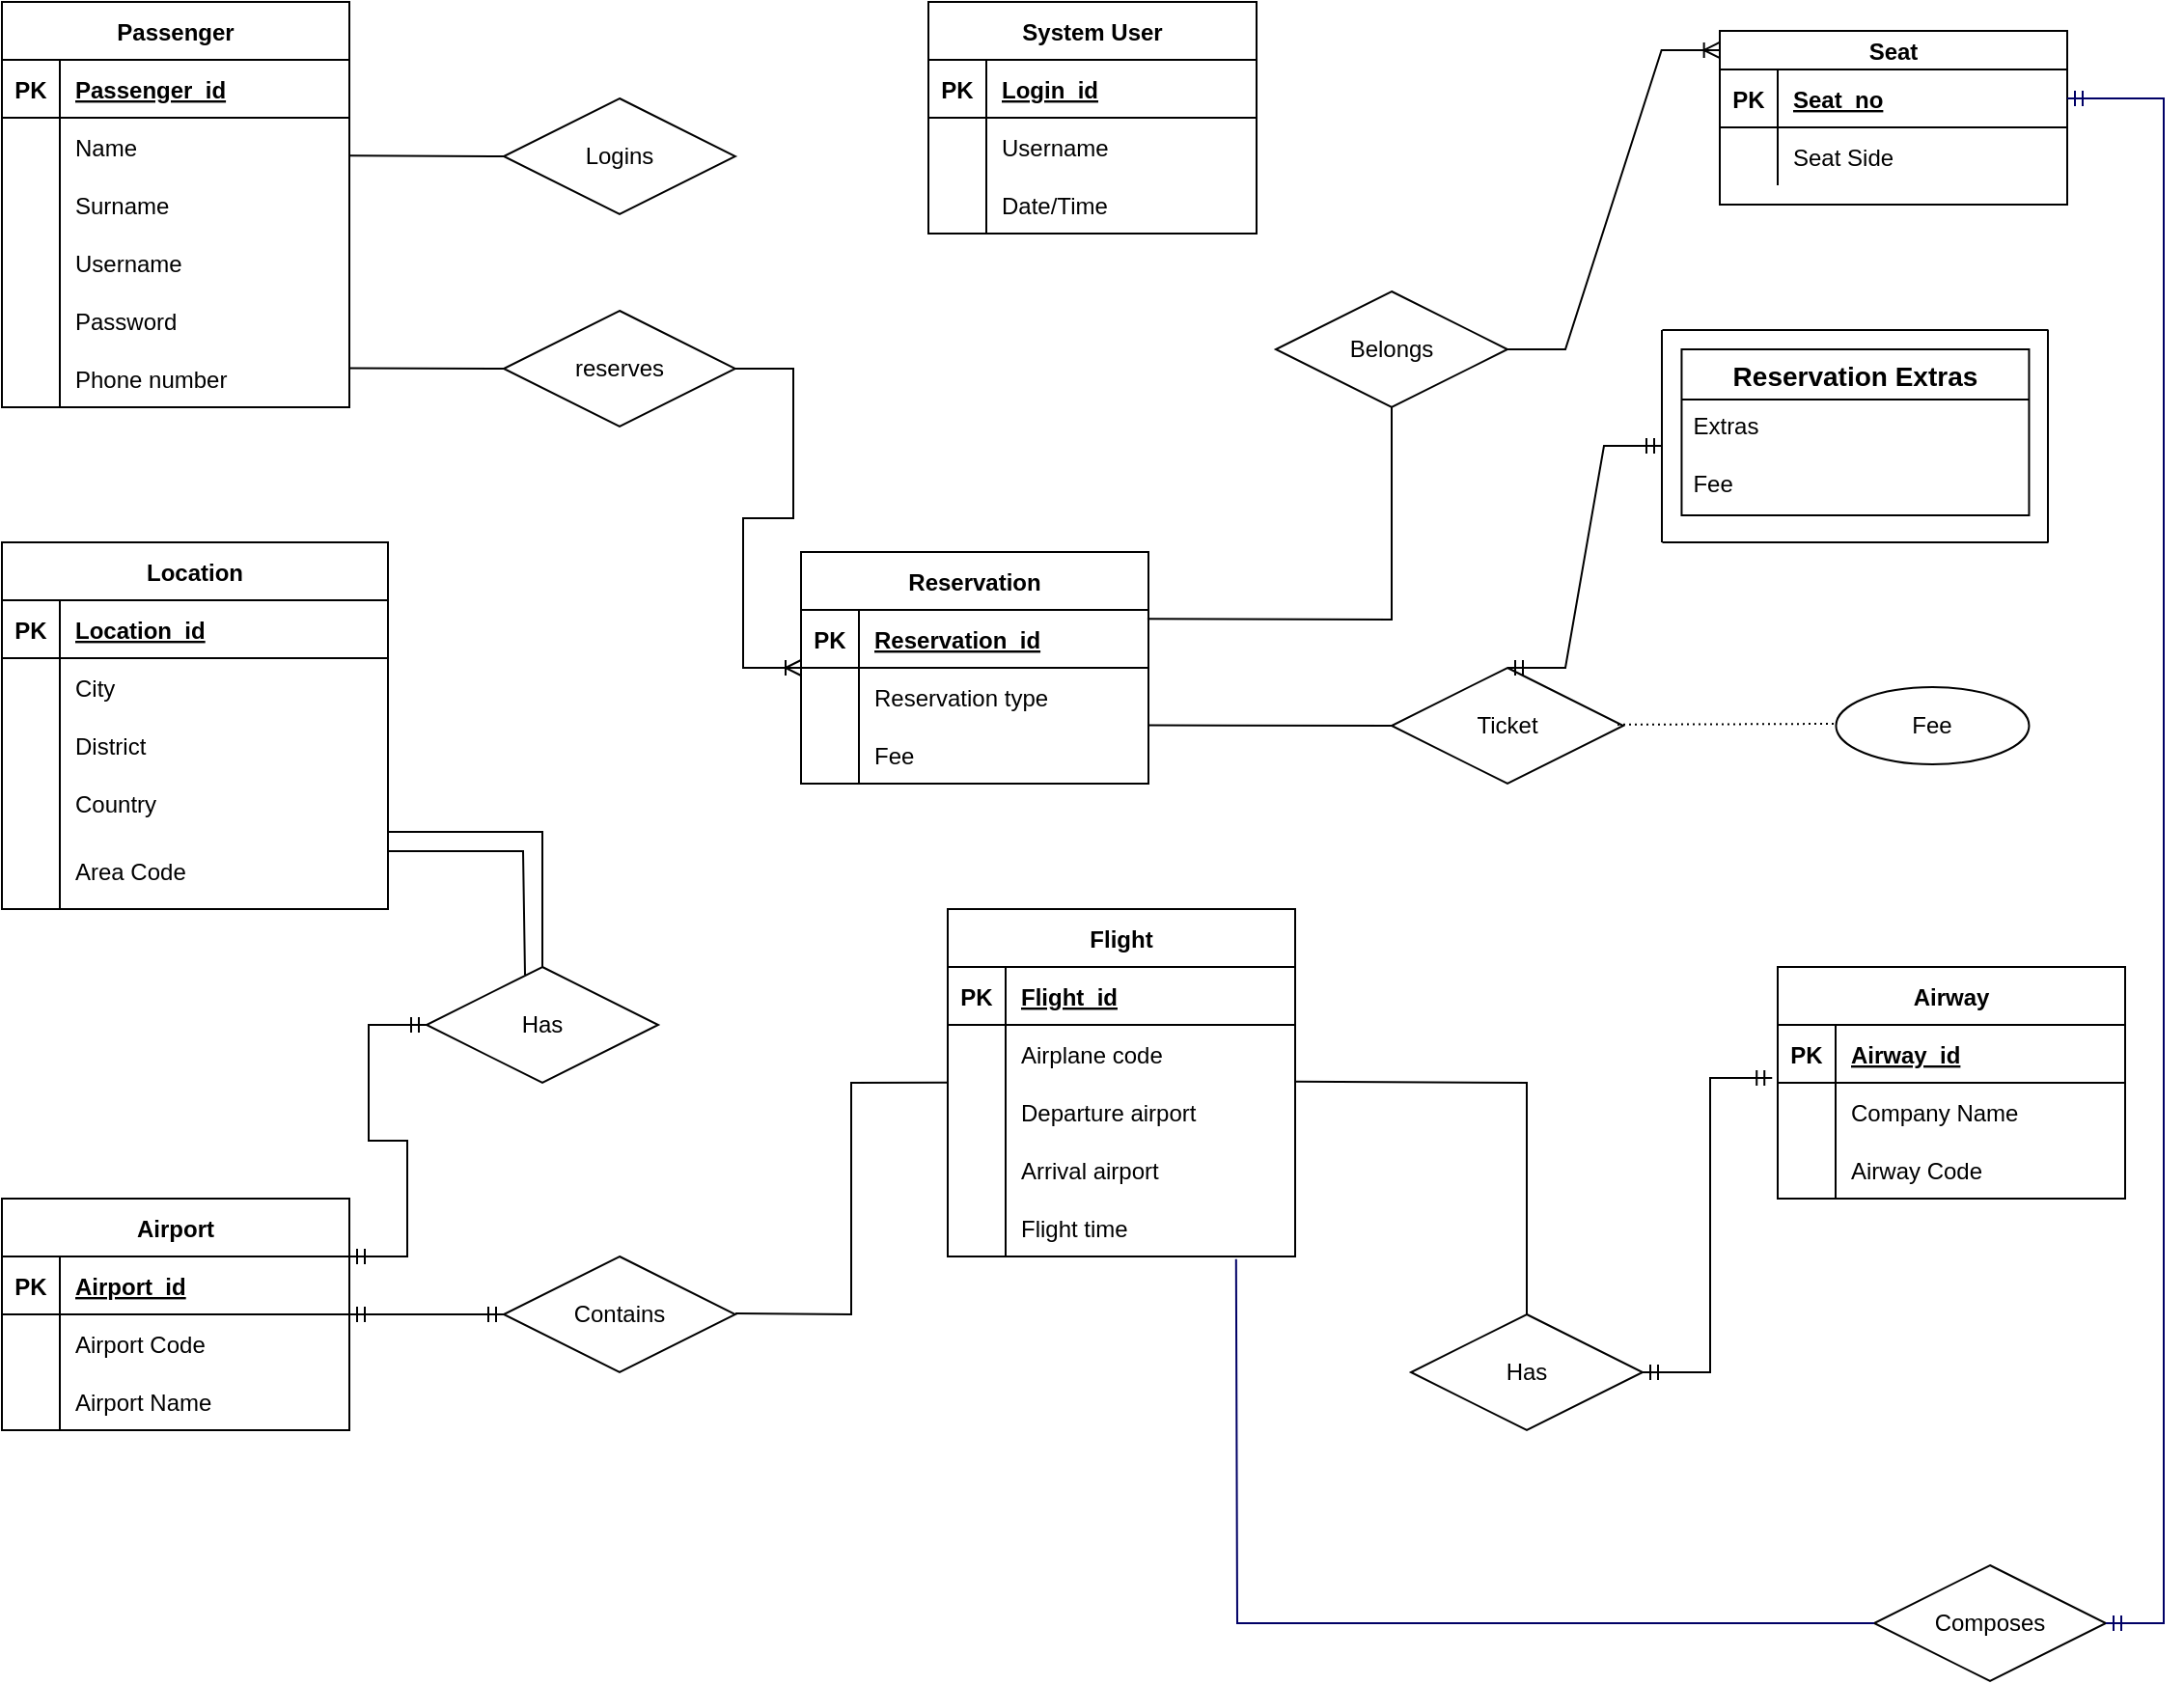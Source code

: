 <mxfile version="21.0.2" type="github"><diagram name="Sayfa -1" id="690ce2i-Ew3TQHoHpPqo"><mxGraphModel dx="1750" dy="915" grid="1" gridSize="10" guides="1" tooltips="1" connect="1" arrows="1" fold="1" page="1" pageScale="1" pageWidth="827" pageHeight="1169" math="0" shadow="0"><root><mxCell id="0"/><mxCell id="1" parent="0"/><mxCell id="wG8cwaD1Oax9P-nTXmHu-5" value="Passenger" style="shape=table;startSize=30;container=1;collapsible=1;childLayout=tableLayout;fixedRows=1;rowLines=0;fontStyle=1;align=center;resizeLast=1;" parent="1" vertex="1"><mxGeometry y="120" width="180" height="210" as="geometry"/></mxCell><mxCell id="wG8cwaD1Oax9P-nTXmHu-6" value="" style="shape=tableRow;horizontal=0;startSize=0;swimlaneHead=0;swimlaneBody=0;fillColor=none;collapsible=0;dropTarget=0;points=[[0,0.5],[1,0.5]];portConstraint=eastwest;top=0;left=0;right=0;bottom=1;" parent="wG8cwaD1Oax9P-nTXmHu-5" vertex="1"><mxGeometry y="30" width="180" height="30" as="geometry"/></mxCell><mxCell id="wG8cwaD1Oax9P-nTXmHu-7" value="PK" style="shape=partialRectangle;connectable=0;fillColor=none;top=0;left=0;bottom=0;right=0;fontStyle=1;overflow=hidden;" parent="wG8cwaD1Oax9P-nTXmHu-6" vertex="1"><mxGeometry width="30" height="30" as="geometry"><mxRectangle width="30" height="30" as="alternateBounds"/></mxGeometry></mxCell><mxCell id="wG8cwaD1Oax9P-nTXmHu-8" value="Passenger_id" style="shape=partialRectangle;connectable=0;fillColor=none;top=0;left=0;bottom=0;right=0;align=left;spacingLeft=6;fontStyle=5;overflow=hidden;" parent="wG8cwaD1Oax9P-nTXmHu-6" vertex="1"><mxGeometry x="30" width="150" height="30" as="geometry"><mxRectangle width="150" height="30" as="alternateBounds"/></mxGeometry></mxCell><mxCell id="wG8cwaD1Oax9P-nTXmHu-9" value="" style="shape=tableRow;horizontal=0;startSize=0;swimlaneHead=0;swimlaneBody=0;fillColor=none;collapsible=0;dropTarget=0;points=[[0,0.5],[1,0.5]];portConstraint=eastwest;top=0;left=0;right=0;bottom=0;" parent="wG8cwaD1Oax9P-nTXmHu-5" vertex="1"><mxGeometry y="60" width="180" height="30" as="geometry"/></mxCell><mxCell id="wG8cwaD1Oax9P-nTXmHu-10" value="" style="shape=partialRectangle;connectable=0;fillColor=none;top=0;left=0;bottom=0;right=0;editable=1;overflow=hidden;" parent="wG8cwaD1Oax9P-nTXmHu-9" vertex="1"><mxGeometry width="30" height="30" as="geometry"><mxRectangle width="30" height="30" as="alternateBounds"/></mxGeometry></mxCell><mxCell id="wG8cwaD1Oax9P-nTXmHu-11" value="Name" style="shape=partialRectangle;connectable=0;fillColor=none;top=0;left=0;bottom=0;right=0;align=left;spacingLeft=6;overflow=hidden;" parent="wG8cwaD1Oax9P-nTXmHu-9" vertex="1"><mxGeometry x="30" width="150" height="30" as="geometry"><mxRectangle width="150" height="30" as="alternateBounds"/></mxGeometry></mxCell><mxCell id="wG8cwaD1Oax9P-nTXmHu-12" value="" style="shape=tableRow;horizontal=0;startSize=0;swimlaneHead=0;swimlaneBody=0;fillColor=none;collapsible=0;dropTarget=0;points=[[0,0.5],[1,0.5]];portConstraint=eastwest;top=0;left=0;right=0;bottom=0;" parent="wG8cwaD1Oax9P-nTXmHu-5" vertex="1"><mxGeometry y="90" width="180" height="30" as="geometry"/></mxCell><mxCell id="wG8cwaD1Oax9P-nTXmHu-13" value="" style="shape=partialRectangle;connectable=0;fillColor=none;top=0;left=0;bottom=0;right=0;editable=1;overflow=hidden;" parent="wG8cwaD1Oax9P-nTXmHu-12" vertex="1"><mxGeometry width="30" height="30" as="geometry"><mxRectangle width="30" height="30" as="alternateBounds"/></mxGeometry></mxCell><mxCell id="wG8cwaD1Oax9P-nTXmHu-14" value="Surname" style="shape=partialRectangle;connectable=0;fillColor=none;top=0;left=0;bottom=0;right=0;align=left;spacingLeft=6;overflow=hidden;" parent="wG8cwaD1Oax9P-nTXmHu-12" vertex="1"><mxGeometry x="30" width="150" height="30" as="geometry"><mxRectangle width="150" height="30" as="alternateBounds"/></mxGeometry></mxCell><mxCell id="wG8cwaD1Oax9P-nTXmHu-15" value="" style="shape=tableRow;horizontal=0;startSize=0;swimlaneHead=0;swimlaneBody=0;fillColor=none;collapsible=0;dropTarget=0;points=[[0,0.5],[1,0.5]];portConstraint=eastwest;top=0;left=0;right=0;bottom=0;" parent="wG8cwaD1Oax9P-nTXmHu-5" vertex="1"><mxGeometry y="120" width="180" height="30" as="geometry"/></mxCell><mxCell id="wG8cwaD1Oax9P-nTXmHu-16" value="" style="shape=partialRectangle;connectable=0;fillColor=none;top=0;left=0;bottom=0;right=0;editable=1;overflow=hidden;" parent="wG8cwaD1Oax9P-nTXmHu-15" vertex="1"><mxGeometry width="30" height="30" as="geometry"><mxRectangle width="30" height="30" as="alternateBounds"/></mxGeometry></mxCell><mxCell id="wG8cwaD1Oax9P-nTXmHu-17" value="Username" style="shape=partialRectangle;connectable=0;fillColor=none;top=0;left=0;bottom=0;right=0;align=left;spacingLeft=6;overflow=hidden;" parent="wG8cwaD1Oax9P-nTXmHu-15" vertex="1"><mxGeometry x="30" width="150" height="30" as="geometry"><mxRectangle width="150" height="30" as="alternateBounds"/></mxGeometry></mxCell><mxCell id="wG8cwaD1Oax9P-nTXmHu-144" value="" style="shape=tableRow;horizontal=0;startSize=0;swimlaneHead=0;swimlaneBody=0;fillColor=none;collapsible=0;dropTarget=0;points=[[0,0.5],[1,0.5]];portConstraint=eastwest;top=0;left=0;right=0;bottom=0;" parent="wG8cwaD1Oax9P-nTXmHu-5" vertex="1"><mxGeometry y="150" width="180" height="30" as="geometry"/></mxCell><mxCell id="wG8cwaD1Oax9P-nTXmHu-145" value="" style="shape=partialRectangle;connectable=0;fillColor=none;top=0;left=0;bottom=0;right=0;editable=1;overflow=hidden;" parent="wG8cwaD1Oax9P-nTXmHu-144" vertex="1"><mxGeometry width="30" height="30" as="geometry"><mxRectangle width="30" height="30" as="alternateBounds"/></mxGeometry></mxCell><mxCell id="wG8cwaD1Oax9P-nTXmHu-146" value="Password" style="shape=partialRectangle;connectable=0;fillColor=none;top=0;left=0;bottom=0;right=0;align=left;spacingLeft=6;overflow=hidden;" parent="wG8cwaD1Oax9P-nTXmHu-144" vertex="1"><mxGeometry x="30" width="150" height="30" as="geometry"><mxRectangle width="150" height="30" as="alternateBounds"/></mxGeometry></mxCell><mxCell id="wG8cwaD1Oax9P-nTXmHu-148" value="" style="shape=tableRow;horizontal=0;startSize=0;swimlaneHead=0;swimlaneBody=0;fillColor=none;collapsible=0;dropTarget=0;points=[[0,0.5],[1,0.5]];portConstraint=eastwest;top=0;left=0;right=0;bottom=0;" parent="wG8cwaD1Oax9P-nTXmHu-5" vertex="1"><mxGeometry y="180" width="180" height="30" as="geometry"/></mxCell><mxCell id="wG8cwaD1Oax9P-nTXmHu-149" value="" style="shape=partialRectangle;connectable=0;fillColor=none;top=0;left=0;bottom=0;right=0;editable=1;overflow=hidden;" parent="wG8cwaD1Oax9P-nTXmHu-148" vertex="1"><mxGeometry width="30" height="30" as="geometry"><mxRectangle width="30" height="30" as="alternateBounds"/></mxGeometry></mxCell><mxCell id="wG8cwaD1Oax9P-nTXmHu-150" value="Phone number" style="shape=partialRectangle;connectable=0;fillColor=none;top=0;left=0;bottom=0;right=0;align=left;spacingLeft=6;overflow=hidden;" parent="wG8cwaD1Oax9P-nTXmHu-148" vertex="1"><mxGeometry x="30" width="150" height="30" as="geometry"><mxRectangle width="150" height="30" as="alternateBounds"/></mxGeometry></mxCell><mxCell id="wG8cwaD1Oax9P-nTXmHu-18" value="Flight" style="shape=table;startSize=30;container=1;collapsible=1;childLayout=tableLayout;fixedRows=1;rowLines=0;fontStyle=1;align=center;resizeLast=1;" parent="1" vertex="1"><mxGeometry x="490" y="590" width="180" height="180" as="geometry"/></mxCell><mxCell id="wG8cwaD1Oax9P-nTXmHu-19" value="" style="shape=tableRow;horizontal=0;startSize=0;swimlaneHead=0;swimlaneBody=0;fillColor=none;collapsible=0;dropTarget=0;points=[[0,0.5],[1,0.5]];portConstraint=eastwest;top=0;left=0;right=0;bottom=1;" parent="wG8cwaD1Oax9P-nTXmHu-18" vertex="1"><mxGeometry y="30" width="180" height="30" as="geometry"/></mxCell><mxCell id="wG8cwaD1Oax9P-nTXmHu-20" value="PK" style="shape=partialRectangle;connectable=0;fillColor=none;top=0;left=0;bottom=0;right=0;fontStyle=1;overflow=hidden;" parent="wG8cwaD1Oax9P-nTXmHu-19" vertex="1"><mxGeometry width="30" height="30" as="geometry"><mxRectangle width="30" height="30" as="alternateBounds"/></mxGeometry></mxCell><mxCell id="wG8cwaD1Oax9P-nTXmHu-21" value="Flight_id" style="shape=partialRectangle;connectable=0;fillColor=none;top=0;left=0;bottom=0;right=0;align=left;spacingLeft=6;fontStyle=5;overflow=hidden;" parent="wG8cwaD1Oax9P-nTXmHu-19" vertex="1"><mxGeometry x="30" width="150" height="30" as="geometry"><mxRectangle width="150" height="30" as="alternateBounds"/></mxGeometry></mxCell><mxCell id="wG8cwaD1Oax9P-nTXmHu-22" value="" style="shape=tableRow;horizontal=0;startSize=0;swimlaneHead=0;swimlaneBody=0;fillColor=none;collapsible=0;dropTarget=0;points=[[0,0.5],[1,0.5]];portConstraint=eastwest;top=0;left=0;right=0;bottom=0;" parent="wG8cwaD1Oax9P-nTXmHu-18" vertex="1"><mxGeometry y="60" width="180" height="30" as="geometry"/></mxCell><mxCell id="wG8cwaD1Oax9P-nTXmHu-23" value="" style="shape=partialRectangle;connectable=0;fillColor=none;top=0;left=0;bottom=0;right=0;editable=1;overflow=hidden;" parent="wG8cwaD1Oax9P-nTXmHu-22" vertex="1"><mxGeometry width="30" height="30" as="geometry"><mxRectangle width="30" height="30" as="alternateBounds"/></mxGeometry></mxCell><mxCell id="wG8cwaD1Oax9P-nTXmHu-24" value="Airplane code" style="shape=partialRectangle;connectable=0;fillColor=none;top=0;left=0;bottom=0;right=0;align=left;spacingLeft=6;overflow=hidden;" parent="wG8cwaD1Oax9P-nTXmHu-22" vertex="1"><mxGeometry x="30" width="150" height="30" as="geometry"><mxRectangle width="150" height="30" as="alternateBounds"/></mxGeometry></mxCell><mxCell id="wG8cwaD1Oax9P-nTXmHu-25" value="" style="shape=tableRow;horizontal=0;startSize=0;swimlaneHead=0;swimlaneBody=0;fillColor=none;collapsible=0;dropTarget=0;points=[[0,0.5],[1,0.5]];portConstraint=eastwest;top=0;left=0;right=0;bottom=0;" parent="wG8cwaD1Oax9P-nTXmHu-18" vertex="1"><mxGeometry y="90" width="180" height="30" as="geometry"/></mxCell><mxCell id="wG8cwaD1Oax9P-nTXmHu-26" value="" style="shape=partialRectangle;connectable=0;fillColor=none;top=0;left=0;bottom=0;right=0;editable=1;overflow=hidden;" parent="wG8cwaD1Oax9P-nTXmHu-25" vertex="1"><mxGeometry width="30" height="30" as="geometry"><mxRectangle width="30" height="30" as="alternateBounds"/></mxGeometry></mxCell><mxCell id="wG8cwaD1Oax9P-nTXmHu-27" value="Departure airport" style="shape=partialRectangle;connectable=0;fillColor=none;top=0;left=0;bottom=0;right=0;align=left;spacingLeft=6;overflow=hidden;" parent="wG8cwaD1Oax9P-nTXmHu-25" vertex="1"><mxGeometry x="30" width="150" height="30" as="geometry"><mxRectangle width="150" height="30" as="alternateBounds"/></mxGeometry></mxCell><mxCell id="wG8cwaD1Oax9P-nTXmHu-28" value="" style="shape=tableRow;horizontal=0;startSize=0;swimlaneHead=0;swimlaneBody=0;fillColor=none;collapsible=0;dropTarget=0;points=[[0,0.5],[1,0.5]];portConstraint=eastwest;top=0;left=0;right=0;bottom=0;" parent="wG8cwaD1Oax9P-nTXmHu-18" vertex="1"><mxGeometry y="120" width="180" height="30" as="geometry"/></mxCell><mxCell id="wG8cwaD1Oax9P-nTXmHu-29" value="" style="shape=partialRectangle;connectable=0;fillColor=none;top=0;left=0;bottom=0;right=0;editable=1;overflow=hidden;" parent="wG8cwaD1Oax9P-nTXmHu-28" vertex="1"><mxGeometry width="30" height="30" as="geometry"><mxRectangle width="30" height="30" as="alternateBounds"/></mxGeometry></mxCell><mxCell id="wG8cwaD1Oax9P-nTXmHu-30" value="Arrival airport" style="shape=partialRectangle;connectable=0;fillColor=none;top=0;left=0;bottom=0;right=0;align=left;spacingLeft=6;overflow=hidden;" parent="wG8cwaD1Oax9P-nTXmHu-28" vertex="1"><mxGeometry x="30" width="150" height="30" as="geometry"><mxRectangle width="150" height="30" as="alternateBounds"/></mxGeometry></mxCell><mxCell id="wG8cwaD1Oax9P-nTXmHu-170" value="" style="shape=tableRow;horizontal=0;startSize=0;swimlaneHead=0;swimlaneBody=0;fillColor=none;collapsible=0;dropTarget=0;points=[[0,0.5],[1,0.5]];portConstraint=eastwest;top=0;left=0;right=0;bottom=0;" parent="wG8cwaD1Oax9P-nTXmHu-18" vertex="1"><mxGeometry y="150" width="180" height="30" as="geometry"/></mxCell><mxCell id="wG8cwaD1Oax9P-nTXmHu-171" value="" style="shape=partialRectangle;connectable=0;fillColor=none;top=0;left=0;bottom=0;right=0;editable=1;overflow=hidden;" parent="wG8cwaD1Oax9P-nTXmHu-170" vertex="1"><mxGeometry width="30" height="30" as="geometry"><mxRectangle width="30" height="30" as="alternateBounds"/></mxGeometry></mxCell><mxCell id="wG8cwaD1Oax9P-nTXmHu-172" value="Flight time" style="shape=partialRectangle;connectable=0;fillColor=none;top=0;left=0;bottom=0;right=0;align=left;spacingLeft=6;overflow=hidden;" parent="wG8cwaD1Oax9P-nTXmHu-170" vertex="1"><mxGeometry x="30" width="150" height="30" as="geometry"><mxRectangle width="150" height="30" as="alternateBounds"/></mxGeometry></mxCell><mxCell id="wG8cwaD1Oax9P-nTXmHu-31" value="Airport" style="shape=table;startSize=30;container=1;collapsible=1;childLayout=tableLayout;fixedRows=1;rowLines=0;fontStyle=1;align=center;resizeLast=1;" parent="1" vertex="1"><mxGeometry y="740" width="180" height="120" as="geometry"/></mxCell><mxCell id="wG8cwaD1Oax9P-nTXmHu-32" value="" style="shape=tableRow;horizontal=0;startSize=0;swimlaneHead=0;swimlaneBody=0;fillColor=none;collapsible=0;dropTarget=0;points=[[0,0.5],[1,0.5]];portConstraint=eastwest;top=0;left=0;right=0;bottom=1;" parent="wG8cwaD1Oax9P-nTXmHu-31" vertex="1"><mxGeometry y="30" width="180" height="30" as="geometry"/></mxCell><mxCell id="wG8cwaD1Oax9P-nTXmHu-33" value="PK" style="shape=partialRectangle;connectable=0;fillColor=none;top=0;left=0;bottom=0;right=0;fontStyle=1;overflow=hidden;" parent="wG8cwaD1Oax9P-nTXmHu-32" vertex="1"><mxGeometry width="30" height="30" as="geometry"><mxRectangle width="30" height="30" as="alternateBounds"/></mxGeometry></mxCell><mxCell id="wG8cwaD1Oax9P-nTXmHu-34" value="Airport_id" style="shape=partialRectangle;connectable=0;fillColor=none;top=0;left=0;bottom=0;right=0;align=left;spacingLeft=6;fontStyle=5;overflow=hidden;" parent="wG8cwaD1Oax9P-nTXmHu-32" vertex="1"><mxGeometry x="30" width="150" height="30" as="geometry"><mxRectangle width="150" height="30" as="alternateBounds"/></mxGeometry></mxCell><mxCell id="wG8cwaD1Oax9P-nTXmHu-35" value="" style="shape=tableRow;horizontal=0;startSize=0;swimlaneHead=0;swimlaneBody=0;fillColor=none;collapsible=0;dropTarget=0;points=[[0,0.5],[1,0.5]];portConstraint=eastwest;top=0;left=0;right=0;bottom=0;" parent="wG8cwaD1Oax9P-nTXmHu-31" vertex="1"><mxGeometry y="60" width="180" height="30" as="geometry"/></mxCell><mxCell id="wG8cwaD1Oax9P-nTXmHu-36" value="" style="shape=partialRectangle;connectable=0;fillColor=none;top=0;left=0;bottom=0;right=0;editable=1;overflow=hidden;" parent="wG8cwaD1Oax9P-nTXmHu-35" vertex="1"><mxGeometry width="30" height="30" as="geometry"><mxRectangle width="30" height="30" as="alternateBounds"/></mxGeometry></mxCell><mxCell id="wG8cwaD1Oax9P-nTXmHu-37" value="Airport Code" style="shape=partialRectangle;connectable=0;fillColor=none;top=0;left=0;bottom=0;right=0;align=left;spacingLeft=6;overflow=hidden;" parent="wG8cwaD1Oax9P-nTXmHu-35" vertex="1"><mxGeometry x="30" width="150" height="30" as="geometry"><mxRectangle width="150" height="30" as="alternateBounds"/></mxGeometry></mxCell><mxCell id="wG8cwaD1Oax9P-nTXmHu-38" value="" style="shape=tableRow;horizontal=0;startSize=0;swimlaneHead=0;swimlaneBody=0;fillColor=none;collapsible=0;dropTarget=0;points=[[0,0.5],[1,0.5]];portConstraint=eastwest;top=0;left=0;right=0;bottom=0;" parent="wG8cwaD1Oax9P-nTXmHu-31" vertex="1"><mxGeometry y="90" width="180" height="30" as="geometry"/></mxCell><mxCell id="wG8cwaD1Oax9P-nTXmHu-39" value="" style="shape=partialRectangle;connectable=0;fillColor=none;top=0;left=0;bottom=0;right=0;editable=1;overflow=hidden;" parent="wG8cwaD1Oax9P-nTXmHu-38" vertex="1"><mxGeometry width="30" height="30" as="geometry"><mxRectangle width="30" height="30" as="alternateBounds"/></mxGeometry></mxCell><mxCell id="wG8cwaD1Oax9P-nTXmHu-40" value="Airport Name" style="shape=partialRectangle;connectable=0;fillColor=none;top=0;left=0;bottom=0;right=0;align=left;spacingLeft=6;overflow=hidden;" parent="wG8cwaD1Oax9P-nTXmHu-38" vertex="1"><mxGeometry x="30" width="150" height="30" as="geometry"><mxRectangle width="150" height="30" as="alternateBounds"/></mxGeometry></mxCell><mxCell id="wG8cwaD1Oax9P-nTXmHu-44" value="Location" style="shape=table;startSize=30;container=1;collapsible=1;childLayout=tableLayout;fixedRows=1;rowLines=0;fontStyle=1;align=center;resizeLast=1;" parent="1" vertex="1"><mxGeometry y="400" width="200" height="190" as="geometry"/></mxCell><mxCell id="wG8cwaD1Oax9P-nTXmHu-45" value="" style="shape=tableRow;horizontal=0;startSize=0;swimlaneHead=0;swimlaneBody=0;fillColor=none;collapsible=0;dropTarget=0;points=[[0,0.5],[1,0.5]];portConstraint=eastwest;top=0;left=0;right=0;bottom=1;" parent="wG8cwaD1Oax9P-nTXmHu-44" vertex="1"><mxGeometry y="30" width="200" height="30" as="geometry"/></mxCell><mxCell id="wG8cwaD1Oax9P-nTXmHu-46" value="PK" style="shape=partialRectangle;connectable=0;fillColor=none;top=0;left=0;bottom=0;right=0;fontStyle=1;overflow=hidden;" parent="wG8cwaD1Oax9P-nTXmHu-45" vertex="1"><mxGeometry width="30" height="30" as="geometry"><mxRectangle width="30" height="30" as="alternateBounds"/></mxGeometry></mxCell><mxCell id="wG8cwaD1Oax9P-nTXmHu-47" value="Location_id" style="shape=partialRectangle;connectable=0;fillColor=none;top=0;left=0;bottom=0;right=0;align=left;spacingLeft=6;fontStyle=5;overflow=hidden;" parent="wG8cwaD1Oax9P-nTXmHu-45" vertex="1"><mxGeometry x="30" width="170" height="30" as="geometry"><mxRectangle width="170" height="30" as="alternateBounds"/></mxGeometry></mxCell><mxCell id="wG8cwaD1Oax9P-nTXmHu-48" value="" style="shape=tableRow;horizontal=0;startSize=0;swimlaneHead=0;swimlaneBody=0;fillColor=none;collapsible=0;dropTarget=0;points=[[0,0.5],[1,0.5]];portConstraint=eastwest;top=0;left=0;right=0;bottom=0;" parent="wG8cwaD1Oax9P-nTXmHu-44" vertex="1"><mxGeometry y="60" width="200" height="30" as="geometry"/></mxCell><mxCell id="wG8cwaD1Oax9P-nTXmHu-49" value="" style="shape=partialRectangle;connectable=0;fillColor=none;top=0;left=0;bottom=0;right=0;editable=1;overflow=hidden;" parent="wG8cwaD1Oax9P-nTXmHu-48" vertex="1"><mxGeometry width="30" height="30" as="geometry"><mxRectangle width="30" height="30" as="alternateBounds"/></mxGeometry></mxCell><mxCell id="wG8cwaD1Oax9P-nTXmHu-50" value="City" style="shape=partialRectangle;connectable=0;fillColor=none;top=0;left=0;bottom=0;right=0;align=left;spacingLeft=6;overflow=hidden;" parent="wG8cwaD1Oax9P-nTXmHu-48" vertex="1"><mxGeometry x="30" width="170" height="30" as="geometry"><mxRectangle width="170" height="30" as="alternateBounds"/></mxGeometry></mxCell><mxCell id="wG8cwaD1Oax9P-nTXmHu-51" value="" style="shape=tableRow;horizontal=0;startSize=0;swimlaneHead=0;swimlaneBody=0;fillColor=none;collapsible=0;dropTarget=0;points=[[0,0.5],[1,0.5]];portConstraint=eastwest;top=0;left=0;right=0;bottom=0;" parent="wG8cwaD1Oax9P-nTXmHu-44" vertex="1"><mxGeometry y="90" width="200" height="30" as="geometry"/></mxCell><mxCell id="wG8cwaD1Oax9P-nTXmHu-52" value="" style="shape=partialRectangle;connectable=0;fillColor=none;top=0;left=0;bottom=0;right=0;editable=1;overflow=hidden;" parent="wG8cwaD1Oax9P-nTXmHu-51" vertex="1"><mxGeometry width="30" height="30" as="geometry"><mxRectangle width="30" height="30" as="alternateBounds"/></mxGeometry></mxCell><mxCell id="wG8cwaD1Oax9P-nTXmHu-53" value="District" style="shape=partialRectangle;connectable=0;fillColor=none;top=0;left=0;bottom=0;right=0;align=left;spacingLeft=6;overflow=hidden;" parent="wG8cwaD1Oax9P-nTXmHu-51" vertex="1"><mxGeometry x="30" width="170" height="30" as="geometry"><mxRectangle width="170" height="30" as="alternateBounds"/></mxGeometry></mxCell><mxCell id="wG8cwaD1Oax9P-nTXmHu-54" value="" style="shape=tableRow;horizontal=0;startSize=0;swimlaneHead=0;swimlaneBody=0;fillColor=none;collapsible=0;dropTarget=0;points=[[0,0.5],[1,0.5]];portConstraint=eastwest;top=0;left=0;right=0;bottom=0;" parent="wG8cwaD1Oax9P-nTXmHu-44" vertex="1"><mxGeometry y="120" width="200" height="30" as="geometry"/></mxCell><mxCell id="wG8cwaD1Oax9P-nTXmHu-55" value="" style="shape=partialRectangle;connectable=0;fillColor=none;top=0;left=0;bottom=0;right=0;editable=1;overflow=hidden;" parent="wG8cwaD1Oax9P-nTXmHu-54" vertex="1"><mxGeometry width="30" height="30" as="geometry"><mxRectangle width="30" height="30" as="alternateBounds"/></mxGeometry></mxCell><mxCell id="wG8cwaD1Oax9P-nTXmHu-56" value="Country" style="shape=partialRectangle;connectable=0;fillColor=none;top=0;left=0;bottom=0;right=0;align=left;spacingLeft=6;overflow=hidden;" parent="wG8cwaD1Oax9P-nTXmHu-54" vertex="1"><mxGeometry x="30" width="170" height="30" as="geometry"><mxRectangle width="170" height="30" as="alternateBounds"/></mxGeometry></mxCell><mxCell id="wG8cwaD1Oax9P-nTXmHu-167" value="" style="shape=tableRow;horizontal=0;startSize=0;swimlaneHead=0;swimlaneBody=0;fillColor=none;collapsible=0;dropTarget=0;points=[[0,0.5],[1,0.5]];portConstraint=eastwest;top=0;left=0;right=0;bottom=0;" parent="wG8cwaD1Oax9P-nTXmHu-44" vertex="1"><mxGeometry y="150" width="200" height="40" as="geometry"/></mxCell><mxCell id="wG8cwaD1Oax9P-nTXmHu-168" value="" style="shape=partialRectangle;connectable=0;fillColor=none;top=0;left=0;bottom=0;right=0;editable=1;overflow=hidden;" parent="wG8cwaD1Oax9P-nTXmHu-167" vertex="1"><mxGeometry width="30" height="40" as="geometry"><mxRectangle width="30" height="40" as="alternateBounds"/></mxGeometry></mxCell><mxCell id="wG8cwaD1Oax9P-nTXmHu-169" value="Area Code" style="shape=partialRectangle;connectable=0;fillColor=none;top=0;left=0;bottom=0;right=0;align=left;spacingLeft=6;overflow=hidden;" parent="wG8cwaD1Oax9P-nTXmHu-167" vertex="1"><mxGeometry x="30" width="170" height="40" as="geometry"><mxRectangle width="170" height="40" as="alternateBounds"/></mxGeometry></mxCell><mxCell id="wG8cwaD1Oax9P-nTXmHu-57" value="Reservation" style="shape=table;startSize=30;container=1;collapsible=1;childLayout=tableLayout;fixedRows=1;rowLines=0;fontStyle=1;align=center;resizeLast=1;" parent="1" vertex="1"><mxGeometry x="414" y="405" width="180" height="120" as="geometry"/></mxCell><mxCell id="wG8cwaD1Oax9P-nTXmHu-58" value="" style="shape=tableRow;horizontal=0;startSize=0;swimlaneHead=0;swimlaneBody=0;fillColor=none;collapsible=0;dropTarget=0;points=[[0,0.5],[1,0.5]];portConstraint=eastwest;top=0;left=0;right=0;bottom=1;" parent="wG8cwaD1Oax9P-nTXmHu-57" vertex="1"><mxGeometry y="30" width="180" height="30" as="geometry"/></mxCell><mxCell id="wG8cwaD1Oax9P-nTXmHu-59" value="PK" style="shape=partialRectangle;connectable=0;fillColor=none;top=0;left=0;bottom=0;right=0;fontStyle=1;overflow=hidden;" parent="wG8cwaD1Oax9P-nTXmHu-58" vertex="1"><mxGeometry width="30" height="30" as="geometry"><mxRectangle width="30" height="30" as="alternateBounds"/></mxGeometry></mxCell><mxCell id="wG8cwaD1Oax9P-nTXmHu-60" value="Reservation_id" style="shape=partialRectangle;connectable=0;fillColor=none;top=0;left=0;bottom=0;right=0;align=left;spacingLeft=6;fontStyle=5;overflow=hidden;" parent="wG8cwaD1Oax9P-nTXmHu-58" vertex="1"><mxGeometry x="30" width="150" height="30" as="geometry"><mxRectangle width="150" height="30" as="alternateBounds"/></mxGeometry></mxCell><mxCell id="wG8cwaD1Oax9P-nTXmHu-61" value="" style="shape=tableRow;horizontal=0;startSize=0;swimlaneHead=0;swimlaneBody=0;fillColor=none;collapsible=0;dropTarget=0;points=[[0,0.5],[1,0.5]];portConstraint=eastwest;top=0;left=0;right=0;bottom=0;" parent="wG8cwaD1Oax9P-nTXmHu-57" vertex="1"><mxGeometry y="60" width="180" height="30" as="geometry"/></mxCell><mxCell id="wG8cwaD1Oax9P-nTXmHu-62" value="" style="shape=partialRectangle;connectable=0;fillColor=none;top=0;left=0;bottom=0;right=0;editable=1;overflow=hidden;" parent="wG8cwaD1Oax9P-nTXmHu-61" vertex="1"><mxGeometry width="30" height="30" as="geometry"><mxRectangle width="30" height="30" as="alternateBounds"/></mxGeometry></mxCell><mxCell id="wG8cwaD1Oax9P-nTXmHu-63" value="Reservation type" style="shape=partialRectangle;connectable=0;fillColor=none;top=0;left=0;bottom=0;right=0;align=left;spacingLeft=6;overflow=hidden;" parent="wG8cwaD1Oax9P-nTXmHu-61" vertex="1"><mxGeometry x="30" width="150" height="30" as="geometry"><mxRectangle width="150" height="30" as="alternateBounds"/></mxGeometry></mxCell><mxCell id="wG8cwaD1Oax9P-nTXmHu-64" value="" style="shape=tableRow;horizontal=0;startSize=0;swimlaneHead=0;swimlaneBody=0;fillColor=none;collapsible=0;dropTarget=0;points=[[0,0.5],[1,0.5]];portConstraint=eastwest;top=0;left=0;right=0;bottom=0;" parent="wG8cwaD1Oax9P-nTXmHu-57" vertex="1"><mxGeometry y="90" width="180" height="30" as="geometry"/></mxCell><mxCell id="wG8cwaD1Oax9P-nTXmHu-65" value="" style="shape=partialRectangle;connectable=0;fillColor=none;top=0;left=0;bottom=0;right=0;editable=1;overflow=hidden;" parent="wG8cwaD1Oax9P-nTXmHu-64" vertex="1"><mxGeometry width="30" height="30" as="geometry"><mxRectangle width="30" height="30" as="alternateBounds"/></mxGeometry></mxCell><mxCell id="wG8cwaD1Oax9P-nTXmHu-66" value="Fee" style="shape=partialRectangle;connectable=0;fillColor=none;top=0;left=0;bottom=0;right=0;align=left;spacingLeft=6;overflow=hidden;" parent="wG8cwaD1Oax9P-nTXmHu-64" vertex="1"><mxGeometry x="30" width="150" height="30" as="geometry"><mxRectangle width="150" height="30" as="alternateBounds"/></mxGeometry></mxCell><mxCell id="wG8cwaD1Oax9P-nTXmHu-83" value="System User" style="shape=table;startSize=30;container=1;collapsible=1;childLayout=tableLayout;fixedRows=1;rowLines=0;fontStyle=1;align=center;resizeLast=1;" parent="1" vertex="1"><mxGeometry x="480" y="120" width="170" height="120" as="geometry"/></mxCell><mxCell id="wG8cwaD1Oax9P-nTXmHu-84" value="" style="shape=tableRow;horizontal=0;startSize=0;swimlaneHead=0;swimlaneBody=0;fillColor=none;collapsible=0;dropTarget=0;points=[[0,0.5],[1,0.5]];portConstraint=eastwest;top=0;left=0;right=0;bottom=1;" parent="wG8cwaD1Oax9P-nTXmHu-83" vertex="1"><mxGeometry y="30" width="170" height="30" as="geometry"/></mxCell><mxCell id="wG8cwaD1Oax9P-nTXmHu-85" value="PK" style="shape=partialRectangle;connectable=0;fillColor=none;top=0;left=0;bottom=0;right=0;fontStyle=1;overflow=hidden;" parent="wG8cwaD1Oax9P-nTXmHu-84" vertex="1"><mxGeometry width="30" height="30" as="geometry"><mxRectangle width="30" height="30" as="alternateBounds"/></mxGeometry></mxCell><mxCell id="wG8cwaD1Oax9P-nTXmHu-86" value="Login_id" style="shape=partialRectangle;connectable=0;fillColor=none;top=0;left=0;bottom=0;right=0;align=left;spacingLeft=6;fontStyle=5;overflow=hidden;" parent="wG8cwaD1Oax9P-nTXmHu-84" vertex="1"><mxGeometry x="30" width="140" height="30" as="geometry"><mxRectangle width="140" height="30" as="alternateBounds"/></mxGeometry></mxCell><mxCell id="wG8cwaD1Oax9P-nTXmHu-174" value="" style="shape=tableRow;horizontal=0;startSize=0;swimlaneHead=0;swimlaneBody=0;fillColor=none;collapsible=0;dropTarget=0;points=[[0,0.5],[1,0.5]];portConstraint=eastwest;top=0;left=0;right=0;bottom=0;" parent="wG8cwaD1Oax9P-nTXmHu-83" vertex="1"><mxGeometry y="60" width="170" height="30" as="geometry"/></mxCell><mxCell id="wG8cwaD1Oax9P-nTXmHu-175" value="" style="shape=partialRectangle;connectable=0;fillColor=none;top=0;left=0;bottom=0;right=0;editable=1;overflow=hidden;" parent="wG8cwaD1Oax9P-nTXmHu-174" vertex="1"><mxGeometry width="30" height="30" as="geometry"><mxRectangle width="30" height="30" as="alternateBounds"/></mxGeometry></mxCell><mxCell id="wG8cwaD1Oax9P-nTXmHu-176" value="Username" style="shape=partialRectangle;connectable=0;fillColor=none;top=0;left=0;bottom=0;right=0;align=left;spacingLeft=6;overflow=hidden;" parent="wG8cwaD1Oax9P-nTXmHu-174" vertex="1"><mxGeometry x="30" width="140" height="30" as="geometry"><mxRectangle width="140" height="30" as="alternateBounds"/></mxGeometry></mxCell><mxCell id="wG8cwaD1Oax9P-nTXmHu-90" value="" style="shape=tableRow;horizontal=0;startSize=0;swimlaneHead=0;swimlaneBody=0;fillColor=none;collapsible=0;dropTarget=0;points=[[0,0.5],[1,0.5]];portConstraint=eastwest;top=0;left=0;right=0;bottom=0;" parent="wG8cwaD1Oax9P-nTXmHu-83" vertex="1"><mxGeometry y="90" width="170" height="30" as="geometry"/></mxCell><mxCell id="wG8cwaD1Oax9P-nTXmHu-91" value="" style="shape=partialRectangle;connectable=0;fillColor=none;top=0;left=0;bottom=0;right=0;editable=1;overflow=hidden;" parent="wG8cwaD1Oax9P-nTXmHu-90" vertex="1"><mxGeometry width="30" height="30" as="geometry"><mxRectangle width="30" height="30" as="alternateBounds"/></mxGeometry></mxCell><mxCell id="wG8cwaD1Oax9P-nTXmHu-92" value="Date/Time" style="shape=partialRectangle;connectable=0;fillColor=none;top=0;left=0;bottom=0;right=0;align=left;spacingLeft=6;overflow=hidden;" parent="wG8cwaD1Oax9P-nTXmHu-90" vertex="1"><mxGeometry x="30" width="140" height="30" as="geometry"><mxRectangle width="140" height="30" as="alternateBounds"/></mxGeometry></mxCell><mxCell id="wG8cwaD1Oax9P-nTXmHu-96" value="Airway" style="shape=table;startSize=30;container=1;collapsible=1;childLayout=tableLayout;fixedRows=1;rowLines=0;fontStyle=1;align=center;resizeLast=1;" parent="1" vertex="1"><mxGeometry x="920" y="620" width="180" height="120" as="geometry"/></mxCell><mxCell id="wG8cwaD1Oax9P-nTXmHu-97" value="" style="shape=tableRow;horizontal=0;startSize=0;swimlaneHead=0;swimlaneBody=0;fillColor=none;collapsible=0;dropTarget=0;points=[[0,0.5],[1,0.5]];portConstraint=eastwest;top=0;left=0;right=0;bottom=1;" parent="wG8cwaD1Oax9P-nTXmHu-96" vertex="1"><mxGeometry y="30" width="180" height="30" as="geometry"/></mxCell><mxCell id="wG8cwaD1Oax9P-nTXmHu-98" value="PK" style="shape=partialRectangle;connectable=0;fillColor=none;top=0;left=0;bottom=0;right=0;fontStyle=1;overflow=hidden;" parent="wG8cwaD1Oax9P-nTXmHu-97" vertex="1"><mxGeometry width="30" height="30" as="geometry"><mxRectangle width="30" height="30" as="alternateBounds"/></mxGeometry></mxCell><mxCell id="wG8cwaD1Oax9P-nTXmHu-99" value="Airway_id" style="shape=partialRectangle;connectable=0;fillColor=none;top=0;left=0;bottom=0;right=0;align=left;spacingLeft=6;fontStyle=5;overflow=hidden;" parent="wG8cwaD1Oax9P-nTXmHu-97" vertex="1"><mxGeometry x="30" width="150" height="30" as="geometry"><mxRectangle width="150" height="30" as="alternateBounds"/></mxGeometry></mxCell><mxCell id="wG8cwaD1Oax9P-nTXmHu-100" value="" style="shape=tableRow;horizontal=0;startSize=0;swimlaneHead=0;swimlaneBody=0;fillColor=none;collapsible=0;dropTarget=0;points=[[0,0.5],[1,0.5]];portConstraint=eastwest;top=0;left=0;right=0;bottom=0;" parent="wG8cwaD1Oax9P-nTXmHu-96" vertex="1"><mxGeometry y="60" width="180" height="30" as="geometry"/></mxCell><mxCell id="wG8cwaD1Oax9P-nTXmHu-101" value="" style="shape=partialRectangle;connectable=0;fillColor=none;top=0;left=0;bottom=0;right=0;editable=1;overflow=hidden;" parent="wG8cwaD1Oax9P-nTXmHu-100" vertex="1"><mxGeometry width="30" height="30" as="geometry"><mxRectangle width="30" height="30" as="alternateBounds"/></mxGeometry></mxCell><mxCell id="wG8cwaD1Oax9P-nTXmHu-102" value="Company Name" style="shape=partialRectangle;connectable=0;fillColor=none;top=0;left=0;bottom=0;right=0;align=left;spacingLeft=6;overflow=hidden;" parent="wG8cwaD1Oax9P-nTXmHu-100" vertex="1"><mxGeometry x="30" width="150" height="30" as="geometry"><mxRectangle width="150" height="30" as="alternateBounds"/></mxGeometry></mxCell><mxCell id="wG8cwaD1Oax9P-nTXmHu-103" value="" style="shape=tableRow;horizontal=0;startSize=0;swimlaneHead=0;swimlaneBody=0;fillColor=none;collapsible=0;dropTarget=0;points=[[0,0.5],[1,0.5]];portConstraint=eastwest;top=0;left=0;right=0;bottom=0;" parent="wG8cwaD1Oax9P-nTXmHu-96" vertex="1"><mxGeometry y="90" width="180" height="30" as="geometry"/></mxCell><mxCell id="wG8cwaD1Oax9P-nTXmHu-104" value="" style="shape=partialRectangle;connectable=0;fillColor=none;top=0;left=0;bottom=0;right=0;editable=1;overflow=hidden;" parent="wG8cwaD1Oax9P-nTXmHu-103" vertex="1"><mxGeometry width="30" height="30" as="geometry"><mxRectangle width="30" height="30" as="alternateBounds"/></mxGeometry></mxCell><mxCell id="wG8cwaD1Oax9P-nTXmHu-105" value="Airway Code" style="shape=partialRectangle;connectable=0;fillColor=none;top=0;left=0;bottom=0;right=0;align=left;spacingLeft=6;overflow=hidden;" parent="wG8cwaD1Oax9P-nTXmHu-103" vertex="1"><mxGeometry x="30" width="150" height="30" as="geometry"><mxRectangle width="150" height="30" as="alternateBounds"/></mxGeometry></mxCell><mxCell id="wG8cwaD1Oax9P-nTXmHu-109" value="Seat" style="shape=table;startSize=20;container=1;collapsible=1;childLayout=tableLayout;fixedRows=1;rowLines=0;fontStyle=1;align=center;resizeLast=1;" parent="1" vertex="1"><mxGeometry x="890" y="135" width="180" height="90" as="geometry"/></mxCell><mxCell id="wG8cwaD1Oax9P-nTXmHu-110" value="" style="shape=tableRow;horizontal=0;startSize=0;swimlaneHead=0;swimlaneBody=0;fillColor=none;collapsible=0;dropTarget=0;points=[[0,0.5],[1,0.5]];portConstraint=eastwest;top=0;left=0;right=0;bottom=1;" parent="wG8cwaD1Oax9P-nTXmHu-109" vertex="1"><mxGeometry y="20" width="180" height="30" as="geometry"/></mxCell><mxCell id="wG8cwaD1Oax9P-nTXmHu-111" value="PK" style="shape=partialRectangle;connectable=0;fillColor=none;top=0;left=0;bottom=0;right=0;fontStyle=1;overflow=hidden;" parent="wG8cwaD1Oax9P-nTXmHu-110" vertex="1"><mxGeometry width="30" height="30" as="geometry"><mxRectangle width="30" height="30" as="alternateBounds"/></mxGeometry></mxCell><mxCell id="wG8cwaD1Oax9P-nTXmHu-112" value="Seat_no" style="shape=partialRectangle;connectable=0;fillColor=none;top=0;left=0;bottom=0;right=0;align=left;spacingLeft=6;fontStyle=5;overflow=hidden;" parent="wG8cwaD1Oax9P-nTXmHu-110" vertex="1"><mxGeometry x="30" width="150" height="30" as="geometry"><mxRectangle width="150" height="30" as="alternateBounds"/></mxGeometry></mxCell><mxCell id="wG8cwaD1Oax9P-nTXmHu-113" value="" style="shape=tableRow;horizontal=0;startSize=0;swimlaneHead=0;swimlaneBody=0;fillColor=none;collapsible=0;dropTarget=0;points=[[0,0.5],[1,0.5]];portConstraint=eastwest;top=0;left=0;right=0;bottom=0;" parent="wG8cwaD1Oax9P-nTXmHu-109" vertex="1"><mxGeometry y="50" width="180" height="30" as="geometry"/></mxCell><mxCell id="wG8cwaD1Oax9P-nTXmHu-114" value="" style="shape=partialRectangle;connectable=0;fillColor=none;top=0;left=0;bottom=0;right=0;editable=1;overflow=hidden;" parent="wG8cwaD1Oax9P-nTXmHu-113" vertex="1"><mxGeometry width="30" height="30" as="geometry"><mxRectangle width="30" height="30" as="alternateBounds"/></mxGeometry></mxCell><mxCell id="wG8cwaD1Oax9P-nTXmHu-115" value="Seat Side" style="shape=partialRectangle;connectable=0;fillColor=none;top=0;left=0;bottom=0;right=0;align=left;spacingLeft=6;overflow=hidden;" parent="wG8cwaD1Oax9P-nTXmHu-113" vertex="1"><mxGeometry x="30" width="150" height="30" as="geometry"><mxRectangle width="150" height="30" as="alternateBounds"/></mxGeometry></mxCell><mxCell id="wG8cwaD1Oax9P-nTXmHu-123" value="" style="endArrow=none;html=1;rounded=0;" parent="1" edge="1"><mxGeometry relative="1" as="geometry"><mxPoint x="860.23" y="290" as="sourcePoint"/><mxPoint x="1060.23" y="290" as="targetPoint"/><Array as="points"/></mxGeometry></mxCell><mxCell id="wG8cwaD1Oax9P-nTXmHu-124" value="" style="endArrow=none;html=1;rounded=0;" parent="1" edge="1"><mxGeometry relative="1" as="geometry"><mxPoint x="860.23" y="400.0" as="sourcePoint"/><mxPoint x="1060.23" y="400.0" as="targetPoint"/><Array as="points"/></mxGeometry></mxCell><mxCell id="wG8cwaD1Oax9P-nTXmHu-125" value="" style="endArrow=none;html=1;rounded=0;" parent="1" edge="1"><mxGeometry relative="1" as="geometry"><mxPoint x="860" y="290" as="sourcePoint"/><mxPoint x="860" y="400.0" as="targetPoint"/><Array as="points"><mxPoint x="860" y="370.0"/></Array></mxGeometry></mxCell><mxCell id="wG8cwaD1Oax9P-nTXmHu-126" value="" style="endArrow=none;html=1;rounded=0;" parent="1" edge="1"><mxGeometry relative="1" as="geometry"><mxPoint x="1060" y="290" as="sourcePoint"/><mxPoint x="1060" y="400.0" as="targetPoint"/><Array as="points"/></mxGeometry></mxCell><mxCell id="wG8cwaD1Oax9P-nTXmHu-127" value="Reservation Extras" style="swimlane;fontStyle=1;childLayout=stackLayout;horizontal=1;startSize=26;horizontalStack=0;resizeParent=1;resizeParentMax=0;resizeLast=0;collapsible=1;marginBottom=0;align=center;fontSize=14;" parent="1" vertex="1"><mxGeometry x="870.23" y="300" width="180" height="86" as="geometry"/></mxCell><mxCell id="wG8cwaD1Oax9P-nTXmHu-128" value="Extras" style="text;strokeColor=none;fillColor=none;spacingLeft=4;spacingRight=4;overflow=hidden;rotatable=0;points=[[0,0.5],[1,0.5]];portConstraint=eastwest;fontSize=12;" parent="wG8cwaD1Oax9P-nTXmHu-127" vertex="1"><mxGeometry y="26" width="180" height="30" as="geometry"/></mxCell><mxCell id="wG8cwaD1Oax9P-nTXmHu-129" value="Fee" style="text;strokeColor=none;fillColor=none;spacingLeft=4;spacingRight=4;overflow=hidden;rotatable=0;points=[[0,0.5],[1,0.5]];portConstraint=eastwest;fontSize=12;" parent="wG8cwaD1Oax9P-nTXmHu-127" vertex="1"><mxGeometry y="56" width="180" height="30" as="geometry"/></mxCell><mxCell id="wG8cwaD1Oax9P-nTXmHu-195" value="Logins" style="shape=rhombus;perimeter=rhombusPerimeter;whiteSpace=wrap;html=1;align=center;" parent="1" vertex="1"><mxGeometry x="260" y="170" width="120" height="60" as="geometry"/></mxCell><mxCell id="wG8cwaD1Oax9P-nTXmHu-200" value="" style="endArrow=none;html=1;rounded=0;" parent="1" edge="1"><mxGeometry relative="1" as="geometry"><mxPoint x="180" y="199.57" as="sourcePoint"/><mxPoint x="260" y="200" as="targetPoint"/></mxGeometry></mxCell><mxCell id="gPZMcNfeRWLOCPZXsHlc-1" value="reserves" style="shape=rhombus;perimeter=rhombusPerimeter;whiteSpace=wrap;html=1;align=center;" vertex="1" parent="1"><mxGeometry x="260" y="280" width="120" height="60" as="geometry"/></mxCell><mxCell id="gPZMcNfeRWLOCPZXsHlc-2" value="" style="endArrow=none;html=1;rounded=0;entryX=0;entryY=0.5;entryDx=0;entryDy=0;exitX=0.998;exitY=0.323;exitDx=0;exitDy=0;exitPerimeter=0;" edge="1" parent="1" source="wG8cwaD1Oax9P-nTXmHu-148" target="gPZMcNfeRWLOCPZXsHlc-1"><mxGeometry relative="1" as="geometry"><mxPoint x="180" y="290" as="sourcePoint"/><mxPoint x="340" y="290" as="targetPoint"/></mxGeometry></mxCell><mxCell id="gPZMcNfeRWLOCPZXsHlc-3" value="" style="edgeStyle=entityRelationEdgeStyle;fontSize=12;html=1;endArrow=ERoneToMany;rounded=0;" edge="1" parent="1" target="wG8cwaD1Oax9P-nTXmHu-57"><mxGeometry width="100" height="100" relative="1" as="geometry"><mxPoint x="380" y="310" as="sourcePoint"/><mxPoint x="480" y="210" as="targetPoint"/></mxGeometry></mxCell><mxCell id="gPZMcNfeRWLOCPZXsHlc-4" value="Belongs" style="shape=rhombus;perimeter=rhombusPerimeter;whiteSpace=wrap;html=1;align=center;" vertex="1" parent="1"><mxGeometry x="660" y="270" width="120" height="60" as="geometry"/></mxCell><mxCell id="gPZMcNfeRWLOCPZXsHlc-5" value="" style="endArrow=none;html=1;rounded=0;entryX=0.5;entryY=1;entryDx=0;entryDy=0;exitX=0.997;exitY=0.154;exitDx=0;exitDy=0;exitPerimeter=0;" edge="1" parent="1" source="wG8cwaD1Oax9P-nTXmHu-58" target="gPZMcNfeRWLOCPZXsHlc-4"><mxGeometry relative="1" as="geometry"><mxPoint x="620" y="400" as="sourcePoint"/><mxPoint x="780" y="390" as="targetPoint"/><Array as="points"><mxPoint x="720" y="440"/></Array></mxGeometry></mxCell><mxCell id="gPZMcNfeRWLOCPZXsHlc-6" value="" style="edgeStyle=entityRelationEdgeStyle;fontSize=12;html=1;endArrow=ERoneToMany;rounded=0;exitX=1;exitY=0.5;exitDx=0;exitDy=0;entryX=-0.001;entryY=0.111;entryDx=0;entryDy=0;entryPerimeter=0;" edge="1" parent="1" source="gPZMcNfeRWLOCPZXsHlc-4" target="wG8cwaD1Oax9P-nTXmHu-109"><mxGeometry width="100" height="100" relative="1" as="geometry"><mxPoint x="720" y="240" as="sourcePoint"/><mxPoint x="820" y="140" as="targetPoint"/></mxGeometry></mxCell><mxCell id="gPZMcNfeRWLOCPZXsHlc-15" value="Contains" style="shape=rhombus;perimeter=rhombusPerimeter;whiteSpace=wrap;html=1;align=center;" vertex="1" parent="1"><mxGeometry x="260" y="770" width="120" height="60" as="geometry"/></mxCell><mxCell id="gPZMcNfeRWLOCPZXsHlc-16" value="" style="endArrow=none;html=1;rounded=0;entryX=-0.001;entryY=-0.006;entryDx=0;entryDy=0;entryPerimeter=0;" edge="1" parent="1" target="wG8cwaD1Oax9P-nTXmHu-25"><mxGeometry relative="1" as="geometry"><mxPoint x="380" y="799.44" as="sourcePoint"/><mxPoint x="510" y="799" as="targetPoint"/><Array as="points"><mxPoint x="440" y="800"/><mxPoint x="440" y="680"/></Array></mxGeometry></mxCell><mxCell id="gPZMcNfeRWLOCPZXsHlc-17" value="" style="edgeStyle=entityRelationEdgeStyle;fontSize=12;html=1;endArrow=ERmandOne;startArrow=ERmandOne;rounded=0;" edge="1" parent="1" target="gPZMcNfeRWLOCPZXsHlc-15"><mxGeometry width="100" height="100" relative="1" as="geometry"><mxPoint x="180" y="800" as="sourcePoint"/><mxPoint x="280" y="700" as="targetPoint"/></mxGeometry></mxCell><mxCell id="gPZMcNfeRWLOCPZXsHlc-18" value="Has" style="shape=rhombus;perimeter=rhombusPerimeter;whiteSpace=wrap;html=1;align=center;" vertex="1" parent="1"><mxGeometry x="220" y="620" width="120" height="60" as="geometry"/></mxCell><mxCell id="gPZMcNfeRWLOCPZXsHlc-19" value="" style="endArrow=none;html=1;rounded=0;entryX=0.5;entryY=0;entryDx=0;entryDy=0;" edge="1" parent="1" target="gPZMcNfeRWLOCPZXsHlc-18"><mxGeometry relative="1" as="geometry"><mxPoint x="200" y="550" as="sourcePoint"/><mxPoint x="360" y="550" as="targetPoint"/><Array as="points"><mxPoint x="280" y="550"/></Array></mxGeometry></mxCell><mxCell id="gPZMcNfeRWLOCPZXsHlc-20" value="" style="edgeStyle=entityRelationEdgeStyle;fontSize=12;html=1;endArrow=ERmandOne;startArrow=ERmandOne;rounded=0;exitX=1;exitY=0.25;exitDx=0;exitDy=0;" edge="1" parent="1" source="wG8cwaD1Oax9P-nTXmHu-31"><mxGeometry width="100" height="100" relative="1" as="geometry"><mxPoint x="120" y="750" as="sourcePoint"/><mxPoint x="220" y="650" as="targetPoint"/></mxGeometry></mxCell><mxCell id="gPZMcNfeRWLOCPZXsHlc-21" value="Composes" style="shape=rhombus;perimeter=rhombusPerimeter;whiteSpace=wrap;html=1;align=center;" vertex="1" parent="1"><mxGeometry x="970" y="930" width="120" height="60" as="geometry"/></mxCell><mxCell id="gPZMcNfeRWLOCPZXsHlc-22" value="" style="endArrow=none;html=1;rounded=0;entryX=0;entryY=0.5;entryDx=0;entryDy=0;exitX=0.83;exitY=1.047;exitDx=0;exitDy=0;exitPerimeter=0;strokeColor=#000066;" edge="1" parent="1" source="wG8cwaD1Oax9P-nTXmHu-170" target="gPZMcNfeRWLOCPZXsHlc-21"><mxGeometry relative="1" as="geometry"><mxPoint x="690" y="840" as="sourcePoint"/><mxPoint x="850" y="840" as="targetPoint"/><Array as="points"><mxPoint x="640" y="960"/></Array></mxGeometry></mxCell><mxCell id="gPZMcNfeRWLOCPZXsHlc-23" value="" style="edgeStyle=entityRelationEdgeStyle;fontSize=12;html=1;endArrow=ERmandOne;startArrow=ERmandOne;rounded=0;entryX=1;entryY=0.5;entryDx=0;entryDy=0;strokeColor=#000066;" edge="1" parent="1" target="wG8cwaD1Oax9P-nTXmHu-110"><mxGeometry width="100" height="100" relative="1" as="geometry"><mxPoint x="1090" y="960" as="sourcePoint"/><mxPoint x="1130" y="160" as="targetPoint"/></mxGeometry></mxCell><mxCell id="gPZMcNfeRWLOCPZXsHlc-24" value="Ticket" style="shape=rhombus;perimeter=rhombusPerimeter;whiteSpace=wrap;html=1;align=center;" vertex="1" parent="1"><mxGeometry x="720" y="465" width="120" height="60" as="geometry"/></mxCell><mxCell id="gPZMcNfeRWLOCPZXsHlc-25" value="" style="endArrow=none;html=1;rounded=0;entryX=0;entryY=0.5;entryDx=0;entryDy=0;exitX=0.999;exitY=0.993;exitDx=0;exitDy=0;exitPerimeter=0;" edge="1" parent="1" source="wG8cwaD1Oax9P-nTXmHu-61" target="gPZMcNfeRWLOCPZXsHlc-24"><mxGeometry relative="1" as="geometry"><mxPoint x="659.46" y="495.22" as="sourcePoint"/><mxPoint x="820" y="519.79" as="targetPoint"/><Array as="points"/></mxGeometry></mxCell><mxCell id="gPZMcNfeRWLOCPZXsHlc-27" value="" style="edgeStyle=entityRelationEdgeStyle;fontSize=12;html=1;endArrow=ERmandOne;startArrow=ERmandOne;rounded=0;exitX=0.5;exitY=0;exitDx=0;exitDy=0;" edge="1" parent="1" source="gPZMcNfeRWLOCPZXsHlc-24"><mxGeometry width="100" height="100" relative="1" as="geometry"><mxPoint x="840" y="520" as="sourcePoint"/><mxPoint x="860" y="350" as="targetPoint"/></mxGeometry></mxCell><mxCell id="gPZMcNfeRWLOCPZXsHlc-28" value="Has" style="shape=rhombus;perimeter=rhombusPerimeter;whiteSpace=wrap;html=1;align=center;" vertex="1" parent="1"><mxGeometry x="730" y="800" width="120" height="60" as="geometry"/></mxCell><mxCell id="gPZMcNfeRWLOCPZXsHlc-31" value="Fee" style="ellipse;whiteSpace=wrap;html=1;align=center;" vertex="1" parent="1"><mxGeometry x="950.23" y="475" width="100" height="40" as="geometry"/></mxCell><mxCell id="gPZMcNfeRWLOCPZXsHlc-32" value="" style="endArrow=none;html=1;rounded=0;dashed=1;dashPattern=1 2;" edge="1" parent="1"><mxGeometry relative="1" as="geometry"><mxPoint x="837" y="494.44" as="sourcePoint"/><mxPoint x="950" y="494" as="targetPoint"/></mxGeometry></mxCell><mxCell id="gPZMcNfeRWLOCPZXsHlc-33" value="" style="resizable=0;html=1;whiteSpace=wrap;align=right;verticalAlign=bottom;" connectable="0" vertex="1" parent="gPZMcNfeRWLOCPZXsHlc-32"><mxGeometry x="1" relative="1" as="geometry"/></mxCell><mxCell id="gPZMcNfeRWLOCPZXsHlc-35" value="" style="endArrow=none;html=1;rounded=0;entryX=0.425;entryY=0.068;entryDx=0;entryDy=0;entryPerimeter=0;" edge="1" parent="1" target="gPZMcNfeRWLOCPZXsHlc-18"><mxGeometry relative="1" as="geometry"><mxPoint x="200" y="560" as="sourcePoint"/><mxPoint x="270" y="620" as="targetPoint"/><Array as="points"><mxPoint x="270" y="560"/></Array></mxGeometry></mxCell><mxCell id="gPZMcNfeRWLOCPZXsHlc-39" value="" style="endArrow=none;html=1;rounded=0;entryX=0.5;entryY=0;entryDx=0;entryDy=0;" edge="1" parent="1" target="gPZMcNfeRWLOCPZXsHlc-28"><mxGeometry relative="1" as="geometry"><mxPoint x="670" y="679.41" as="sourcePoint"/><mxPoint x="830" y="679.41" as="targetPoint"/><Array as="points"><mxPoint x="790" y="680"/></Array></mxGeometry></mxCell><mxCell id="gPZMcNfeRWLOCPZXsHlc-40" value="" style="edgeStyle=orthogonalEdgeStyle;fontSize=12;html=1;endArrow=ERmandOne;startArrow=ERmandOne;rounded=0;entryX=-0.016;entryY=-0.082;entryDx=0;entryDy=0;entryPerimeter=0;exitX=1;exitY=0.5;exitDx=0;exitDy=0;" edge="1" parent="1" source="gPZMcNfeRWLOCPZXsHlc-28" target="wG8cwaD1Oax9P-nTXmHu-100"><mxGeometry width="100" height="100" relative="1" as="geometry"><mxPoint x="890" y="830" as="sourcePoint"/><mxPoint x="990" y="730" as="targetPoint"/></mxGeometry></mxCell></root></mxGraphModel></diagram></mxfile>